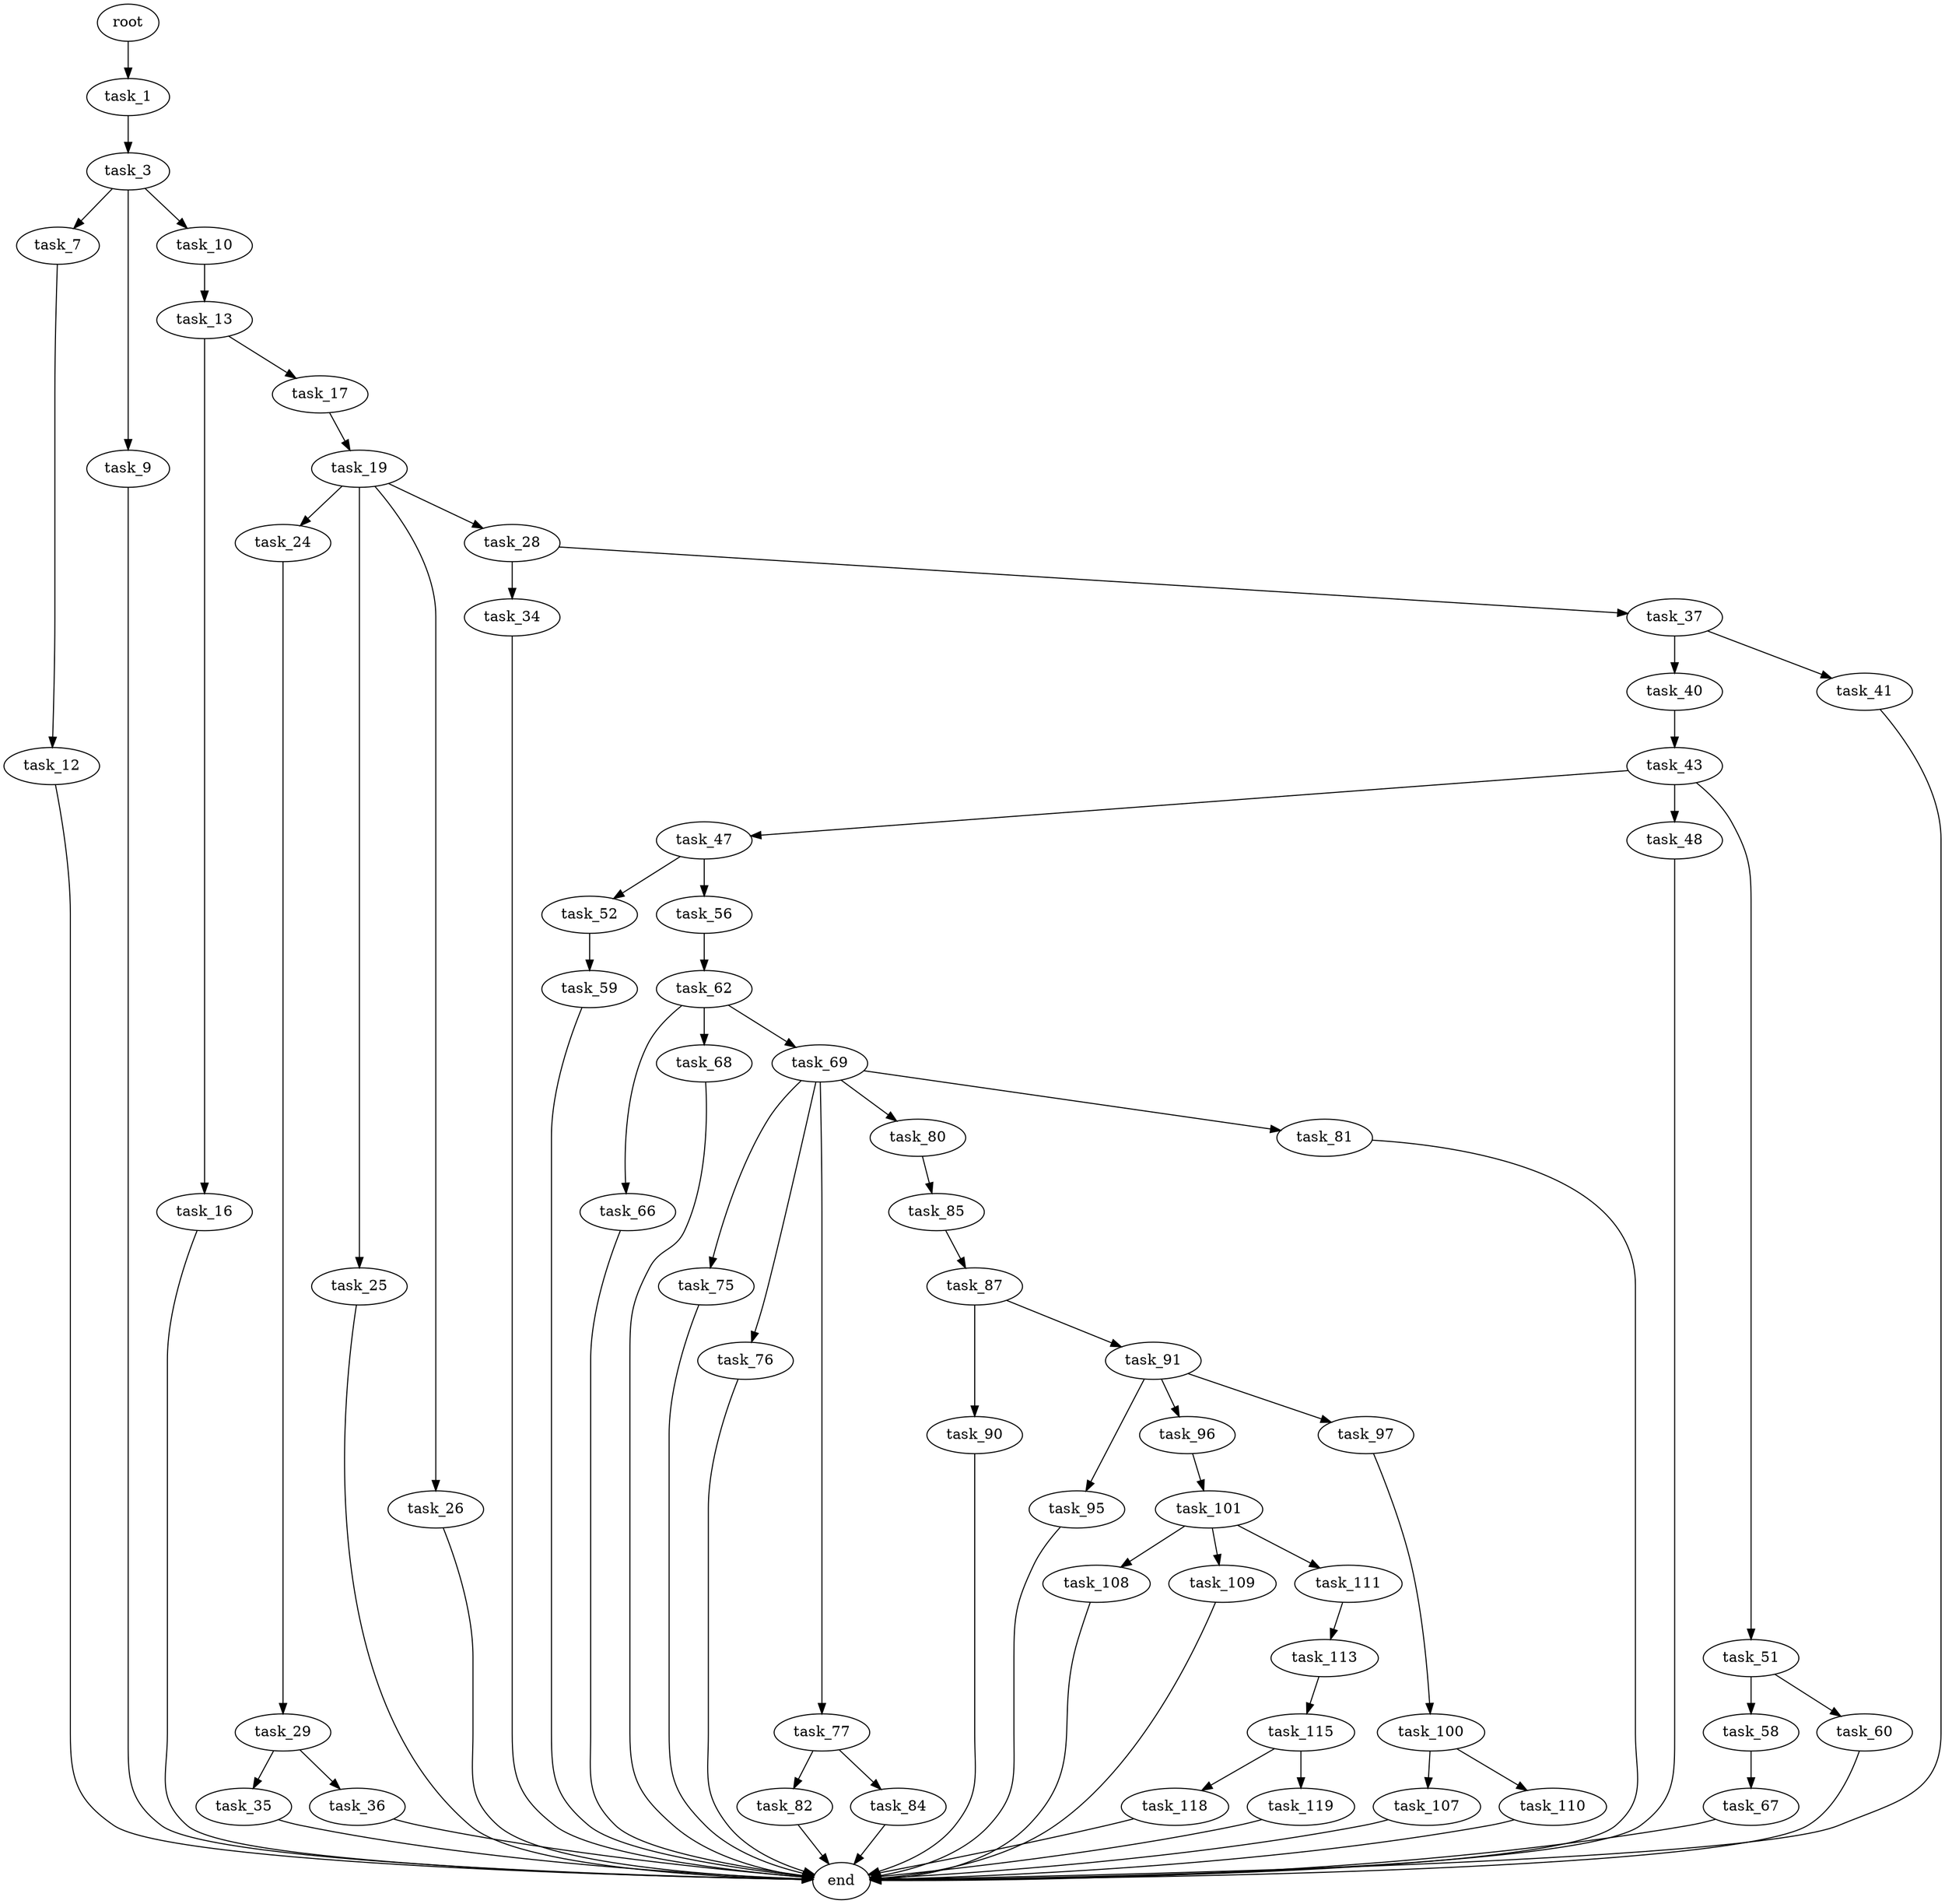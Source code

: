 digraph G {
  root [size="0.000000"];
  task_1 [size="782757789696.000000"];
  task_3 [size="68719476736.000000"];
  task_7 [size="1246433322.000000"];
  task_9 [size="1073741824000.000000"];
  task_10 [size="13989794469.000000"];
  task_12 [size="147931062673.000000"];
  end [size="0.000000"];
  task_13 [size="1073741824000.000000"];
  task_16 [size="68719476736.000000"];
  task_17 [size="368293445632.000000"];
  task_19 [size="25630155229.000000"];
  task_24 [size="7536147430.000000"];
  task_25 [size="62119167876.000000"];
  task_26 [size="15676090700.000000"];
  task_28 [size="8071170450.000000"];
  task_29 [size="3919081636.000000"];
  task_34 [size="259719585653.000000"];
  task_37 [size="428169098441.000000"];
  task_35 [size="782757789696.000000"];
  task_36 [size="37502315892.000000"];
  task_40 [size="47442238578.000000"];
  task_41 [size="134217728000.000000"];
  task_43 [size="3926663774.000000"];
  task_47 [size="664643094057.000000"];
  task_48 [size="28991029248.000000"];
  task_51 [size="14329135890.000000"];
  task_52 [size="16325995692.000000"];
  task_56 [size="28991029248.000000"];
  task_58 [size="4468716428.000000"];
  task_60 [size="8589934592.000000"];
  task_59 [size="134217728000.000000"];
  task_62 [size="30745843143.000000"];
  task_67 [size="549755813888.000000"];
  task_66 [size="17203178509.000000"];
  task_68 [size="368293445632.000000"];
  task_69 [size="3942235772.000000"];
  task_75 [size="1073741824000.000000"];
  task_76 [size="368293445632.000000"];
  task_77 [size="68719476736.000000"];
  task_80 [size="267454706122.000000"];
  task_81 [size="28991029248.000000"];
  task_82 [size="922237220386.000000"];
  task_84 [size="276010080028.000000"];
  task_85 [size="594307420020.000000"];
  task_87 [size="506329318872.000000"];
  task_90 [size="816663443008.000000"];
  task_91 [size="68719476736.000000"];
  task_95 [size="549755813888.000000"];
  task_96 [size="175660755956.000000"];
  task_97 [size="28991029248.000000"];
  task_101 [size="716110834880.000000"];
  task_100 [size="7367660441.000000"];
  task_107 [size="76236739995.000000"];
  task_110 [size="30945335196.000000"];
  task_108 [size="7477622080.000000"];
  task_109 [size="396554014288.000000"];
  task_111 [size="782757789696.000000"];
  task_113 [size="235409358154.000000"];
  task_115 [size="520389369004.000000"];
  task_118 [size="8589934592.000000"];
  task_119 [size="627137281637.000000"];

  root -> task_1 [size="1.000000"];
  task_1 -> task_3 [size="679477248.000000"];
  task_3 -> task_7 [size="134217728.000000"];
  task_3 -> task_9 [size="134217728.000000"];
  task_3 -> task_10 [size="134217728.000000"];
  task_7 -> task_12 [size="134217728.000000"];
  task_9 -> end [size="1.000000"];
  task_10 -> task_13 [size="301989888.000000"];
  task_12 -> end [size="1.000000"];
  task_13 -> task_16 [size="838860800.000000"];
  task_13 -> task_17 [size="838860800.000000"];
  task_16 -> end [size="1.000000"];
  task_17 -> task_19 [size="411041792.000000"];
  task_19 -> task_24 [size="33554432.000000"];
  task_19 -> task_25 [size="33554432.000000"];
  task_19 -> task_26 [size="33554432.000000"];
  task_19 -> task_28 [size="33554432.000000"];
  task_24 -> task_29 [size="209715200.000000"];
  task_25 -> end [size="1.000000"];
  task_26 -> end [size="1.000000"];
  task_28 -> task_34 [size="301989888.000000"];
  task_28 -> task_37 [size="301989888.000000"];
  task_29 -> task_35 [size="134217728.000000"];
  task_29 -> task_36 [size="134217728.000000"];
  task_34 -> end [size="1.000000"];
  task_37 -> task_40 [size="301989888.000000"];
  task_37 -> task_41 [size="301989888.000000"];
  task_35 -> end [size="1.000000"];
  task_36 -> end [size="1.000000"];
  task_40 -> task_43 [size="838860800.000000"];
  task_41 -> end [size="1.000000"];
  task_43 -> task_47 [size="75497472.000000"];
  task_43 -> task_48 [size="75497472.000000"];
  task_43 -> task_51 [size="75497472.000000"];
  task_47 -> task_52 [size="411041792.000000"];
  task_47 -> task_56 [size="411041792.000000"];
  task_48 -> end [size="1.000000"];
  task_51 -> task_58 [size="411041792.000000"];
  task_51 -> task_60 [size="411041792.000000"];
  task_52 -> task_59 [size="33554432.000000"];
  task_56 -> task_62 [size="75497472.000000"];
  task_58 -> task_67 [size="301989888.000000"];
  task_60 -> end [size="1.000000"];
  task_59 -> end [size="1.000000"];
  task_62 -> task_66 [size="679477248.000000"];
  task_62 -> task_68 [size="679477248.000000"];
  task_62 -> task_69 [size="679477248.000000"];
  task_67 -> end [size="1.000000"];
  task_66 -> end [size="1.000000"];
  task_68 -> end [size="1.000000"];
  task_69 -> task_75 [size="75497472.000000"];
  task_69 -> task_76 [size="75497472.000000"];
  task_69 -> task_77 [size="75497472.000000"];
  task_69 -> task_80 [size="75497472.000000"];
  task_69 -> task_81 [size="75497472.000000"];
  task_75 -> end [size="1.000000"];
  task_76 -> end [size="1.000000"];
  task_77 -> task_82 [size="134217728.000000"];
  task_77 -> task_84 [size="134217728.000000"];
  task_80 -> task_85 [size="301989888.000000"];
  task_81 -> end [size="1.000000"];
  task_82 -> end [size="1.000000"];
  task_84 -> end [size="1.000000"];
  task_85 -> task_87 [size="838860800.000000"];
  task_87 -> task_90 [size="536870912.000000"];
  task_87 -> task_91 [size="536870912.000000"];
  task_90 -> end [size="1.000000"];
  task_91 -> task_95 [size="134217728.000000"];
  task_91 -> task_96 [size="134217728.000000"];
  task_91 -> task_97 [size="134217728.000000"];
  task_95 -> end [size="1.000000"];
  task_96 -> task_101 [size="301989888.000000"];
  task_97 -> task_100 [size="75497472.000000"];
  task_101 -> task_108 [size="838860800.000000"];
  task_101 -> task_109 [size="838860800.000000"];
  task_101 -> task_111 [size="838860800.000000"];
  task_100 -> task_107 [size="134217728.000000"];
  task_100 -> task_110 [size="134217728.000000"];
  task_107 -> end [size="1.000000"];
  task_110 -> end [size="1.000000"];
  task_108 -> end [size="1.000000"];
  task_109 -> end [size="1.000000"];
  task_111 -> task_113 [size="679477248.000000"];
  task_113 -> task_115 [size="679477248.000000"];
  task_115 -> task_118 [size="679477248.000000"];
  task_115 -> task_119 [size="679477248.000000"];
  task_118 -> end [size="1.000000"];
  task_119 -> end [size="1.000000"];
}
